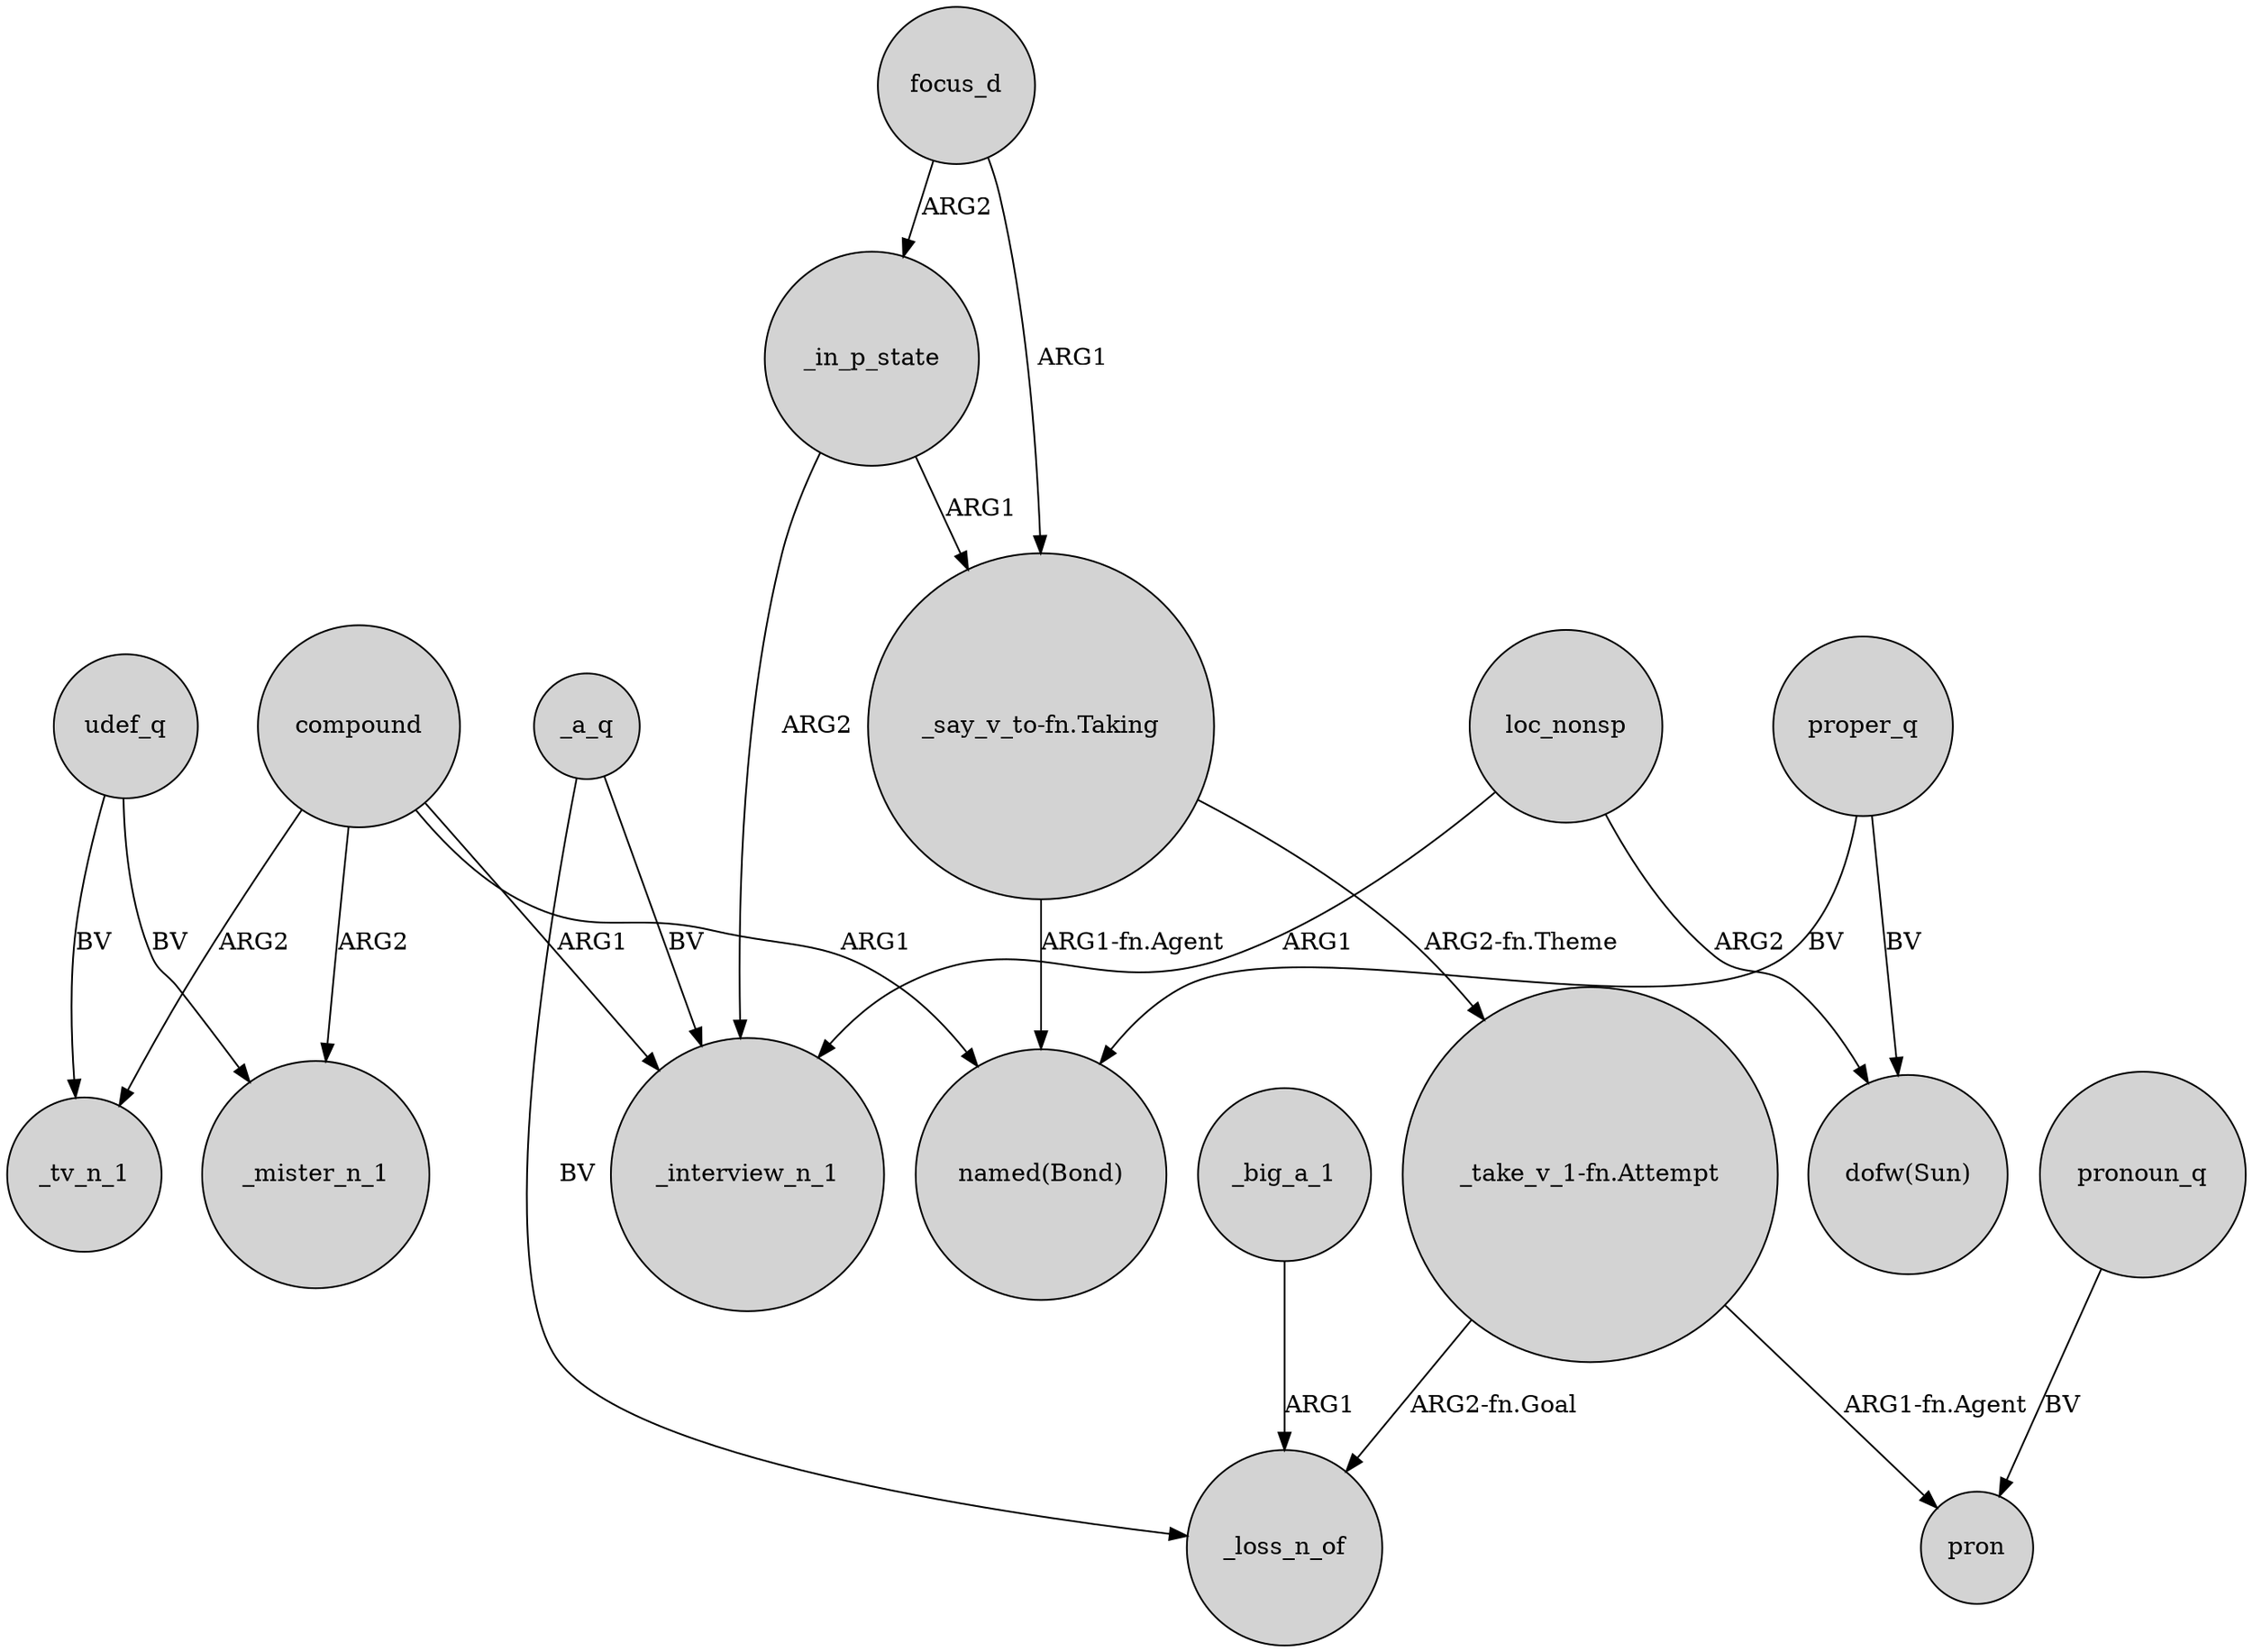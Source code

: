 digraph {
	node [shape=circle style=filled]
	"_say_v_to-fn.Taking" -> "_take_v_1-fn.Attempt" [label="ARG2-fn.Theme"]
	"_take_v_1-fn.Attempt" -> _loss_n_of [label="ARG2-fn.Goal"]
	_a_q -> _loss_n_of [label=BV]
	compound -> _mister_n_1 [label=ARG2]
	focus_d -> _in_p_state [label=ARG2]
	_in_p_state -> "_say_v_to-fn.Taking" [label=ARG1]
	focus_d -> "_say_v_to-fn.Taking" [label=ARG1]
	compound -> _interview_n_1 [label=ARG1]
	"_take_v_1-fn.Attempt" -> pron [label="ARG1-fn.Agent"]
	_in_p_state -> _interview_n_1 [label=ARG2]
	loc_nonsp -> "dofw(Sun)" [label=ARG2]
	udef_q -> _mister_n_1 [label=BV]
	pronoun_q -> pron [label=BV]
	proper_q -> "named(Bond)" [label=BV]
	_big_a_1 -> _loss_n_of [label=ARG1]
	udef_q -> _tv_n_1 [label=BV]
	proper_q -> "dofw(Sun)" [label=BV]
	_a_q -> _interview_n_1 [label=BV]
	compound -> "named(Bond)" [label=ARG1]
	"_say_v_to-fn.Taking" -> "named(Bond)" [label="ARG1-fn.Agent"]
	loc_nonsp -> _interview_n_1 [label=ARG1]
	compound -> _tv_n_1 [label=ARG2]
}

